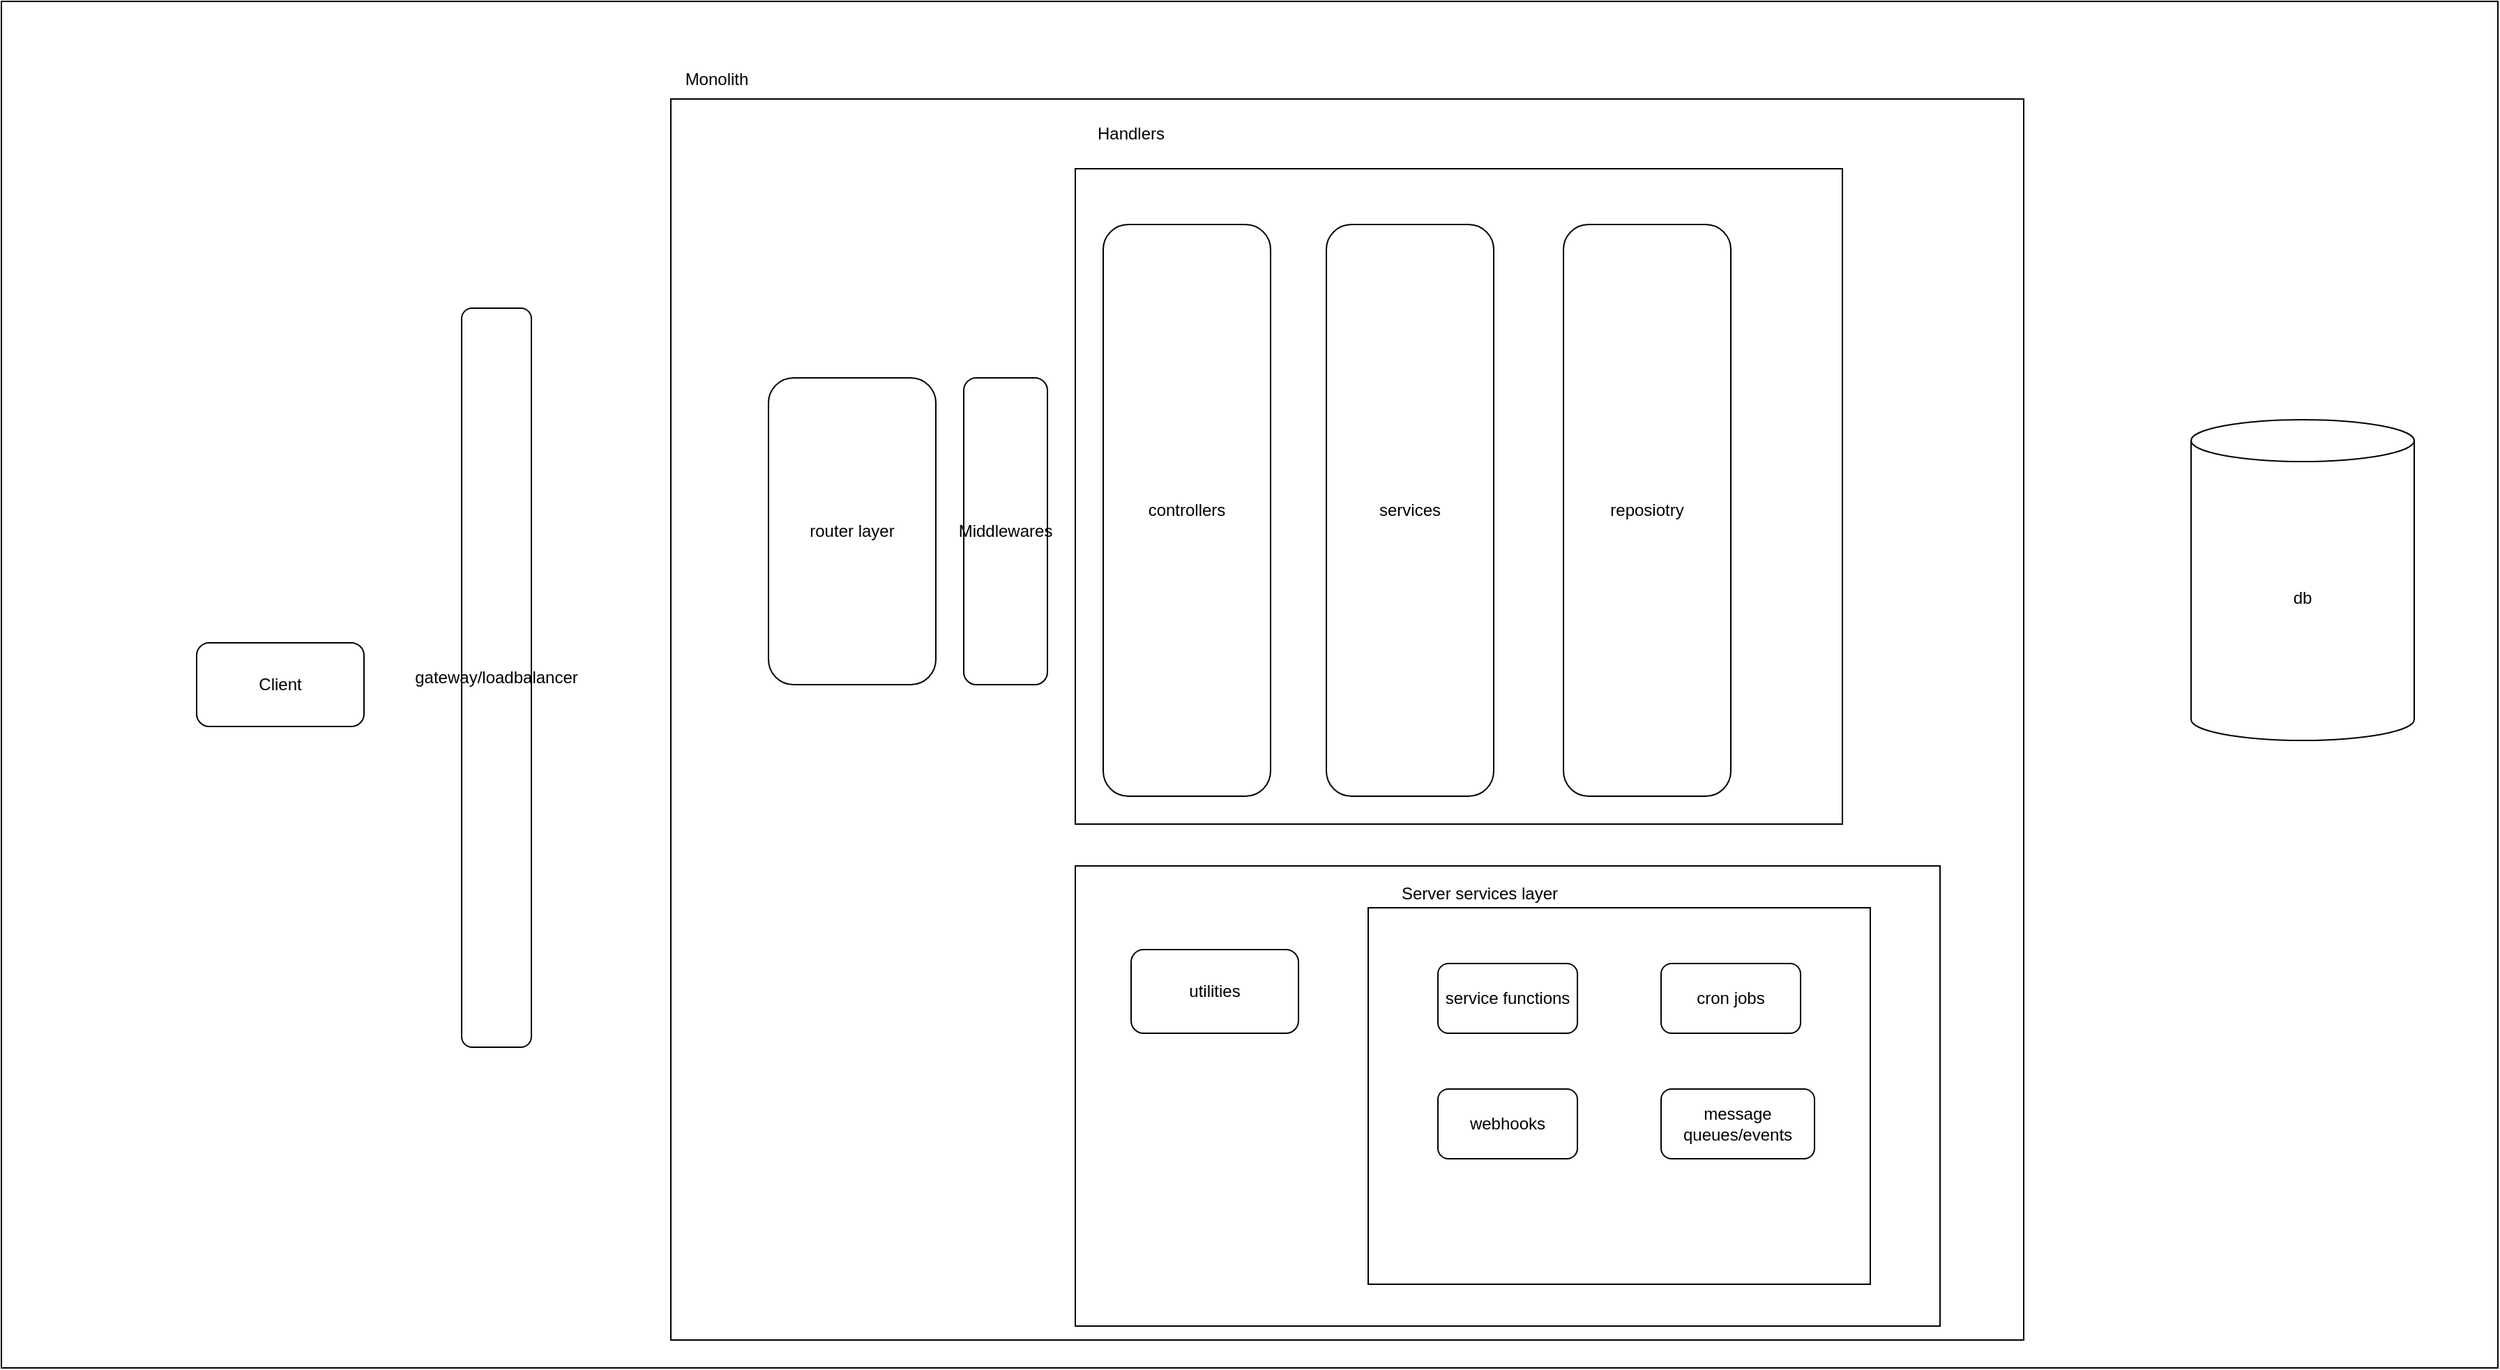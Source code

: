 <mxfile>
    <diagram id="ytVhaHny0bRbt7vrONSO" name="Page-1">
        <mxGraphModel dx="1717" dy="1181" grid="1" gridSize="10" guides="1" tooltips="1" connect="1" arrows="1" fold="1" page="1" pageScale="1" pageWidth="850" pageHeight="1100" math="0" shadow="0">
            <root>
                <mxCell id="0"/>
                <mxCell id="1" parent="0"/>
                <mxCell id="2" value="" style="rounded=0;whiteSpace=wrap;html=1;" parent="1" vertex="1">
                    <mxGeometry x="10" y="60" width="1790" height="980" as="geometry"/>
                </mxCell>
                <mxCell id="3" value="Client" style="rounded=1;whiteSpace=wrap;html=1;" parent="1" vertex="1">
                    <mxGeometry x="150" y="520" width="120" height="60" as="geometry"/>
                </mxCell>
                <mxCell id="4" value="gateway/loadbalancer" style="rounded=1;whiteSpace=wrap;html=1;" parent="1" vertex="1">
                    <mxGeometry x="340" y="280" width="50" height="530" as="geometry"/>
                </mxCell>
                <mxCell id="5" value="" style="rounded=0;whiteSpace=wrap;html=1;" parent="1" vertex="1">
                    <mxGeometry x="490" y="130" width="970" height="890" as="geometry"/>
                </mxCell>
                <mxCell id="6" value="router layer" style="rounded=1;whiteSpace=wrap;html=1;" parent="1" vertex="1">
                    <mxGeometry x="560" y="330" width="120" height="220" as="geometry"/>
                </mxCell>
                <mxCell id="7" value="Middlewares" style="rounded=1;whiteSpace=wrap;html=1;" parent="1" vertex="1">
                    <mxGeometry x="700" y="330" width="60" height="220" as="geometry"/>
                </mxCell>
                <mxCell id="8" value="controllers" style="rounded=1;whiteSpace=wrap;html=1;" parent="1" vertex="1">
                    <mxGeometry x="800" y="220" width="120" height="410" as="geometry"/>
                </mxCell>
                <mxCell id="9" value="services" style="rounded=1;whiteSpace=wrap;html=1;" parent="1" vertex="1">
                    <mxGeometry x="960" y="220" width="120" height="410" as="geometry"/>
                </mxCell>
                <mxCell id="10" value="reposiotry" style="rounded=1;whiteSpace=wrap;html=1;" parent="1" vertex="1">
                    <mxGeometry x="1130" y="220" width="120" height="410" as="geometry"/>
                </mxCell>
                <mxCell id="11" value="db" style="shape=cylinder3;whiteSpace=wrap;html=1;boundedLbl=1;backgroundOutline=1;size=15;" parent="1" vertex="1">
                    <mxGeometry x="1580" y="360" width="160" height="230" as="geometry"/>
                </mxCell>
                <mxCell id="22" value="" style="rounded=0;whiteSpace=wrap;html=1;fillColor=none;" parent="1" vertex="1">
                    <mxGeometry x="780" y="180" width="550" height="470" as="geometry"/>
                </mxCell>
                <mxCell id="12" value="" style="rounded=0;whiteSpace=wrap;html=1;" parent="1" vertex="1">
                    <mxGeometry x="780" y="680" width="620" height="330" as="geometry"/>
                </mxCell>
                <mxCell id="13" value="utilities" style="rounded=1;whiteSpace=wrap;html=1;" parent="1" vertex="1">
                    <mxGeometry x="820" y="740" width="120" height="60" as="geometry"/>
                </mxCell>
                <mxCell id="16" value="" style="rounded=0;whiteSpace=wrap;html=1;" parent="1" vertex="1">
                    <mxGeometry x="990" y="710" width="360" height="270" as="geometry"/>
                </mxCell>
                <mxCell id="17" value="Server services layer" style="text;html=1;align=center;verticalAlign=middle;whiteSpace=wrap;rounded=0;" parent="1" vertex="1">
                    <mxGeometry x="1000" y="685" width="140" height="30" as="geometry"/>
                </mxCell>
                <mxCell id="18" value="service functions" style="rounded=1;whiteSpace=wrap;html=1;" parent="1" vertex="1">
                    <mxGeometry x="1040" y="750" width="100" height="50" as="geometry"/>
                </mxCell>
                <mxCell id="19" value="webhooks" style="rounded=1;whiteSpace=wrap;html=1;" parent="1" vertex="1">
                    <mxGeometry x="1040" y="840" width="100" height="50" as="geometry"/>
                </mxCell>
                <mxCell id="20" value="cron jobs" style="rounded=1;whiteSpace=wrap;html=1;" parent="1" vertex="1">
                    <mxGeometry x="1200" y="750" width="100" height="50" as="geometry"/>
                </mxCell>
                <mxCell id="21" value="message queues/events" style="rounded=1;whiteSpace=wrap;html=1;" parent="1" vertex="1">
                    <mxGeometry x="1200" y="840" width="110" height="50" as="geometry"/>
                </mxCell>
                <mxCell id="23" value="Handlers" style="text;html=1;align=center;verticalAlign=middle;whiteSpace=wrap;rounded=0;" parent="1" vertex="1">
                    <mxGeometry x="790" y="140" width="60" height="30" as="geometry"/>
                </mxCell>
                <mxCell id="24" value="Monolith&lt;div&gt;&lt;br&gt;&lt;/div&gt;" style="text;html=1;align=center;verticalAlign=middle;whiteSpace=wrap;rounded=0;" parent="1" vertex="1">
                    <mxGeometry x="493" y="108" width="60" height="30" as="geometry"/>
                </mxCell>
            </root>
        </mxGraphModel>
    </diagram>
</mxfile>